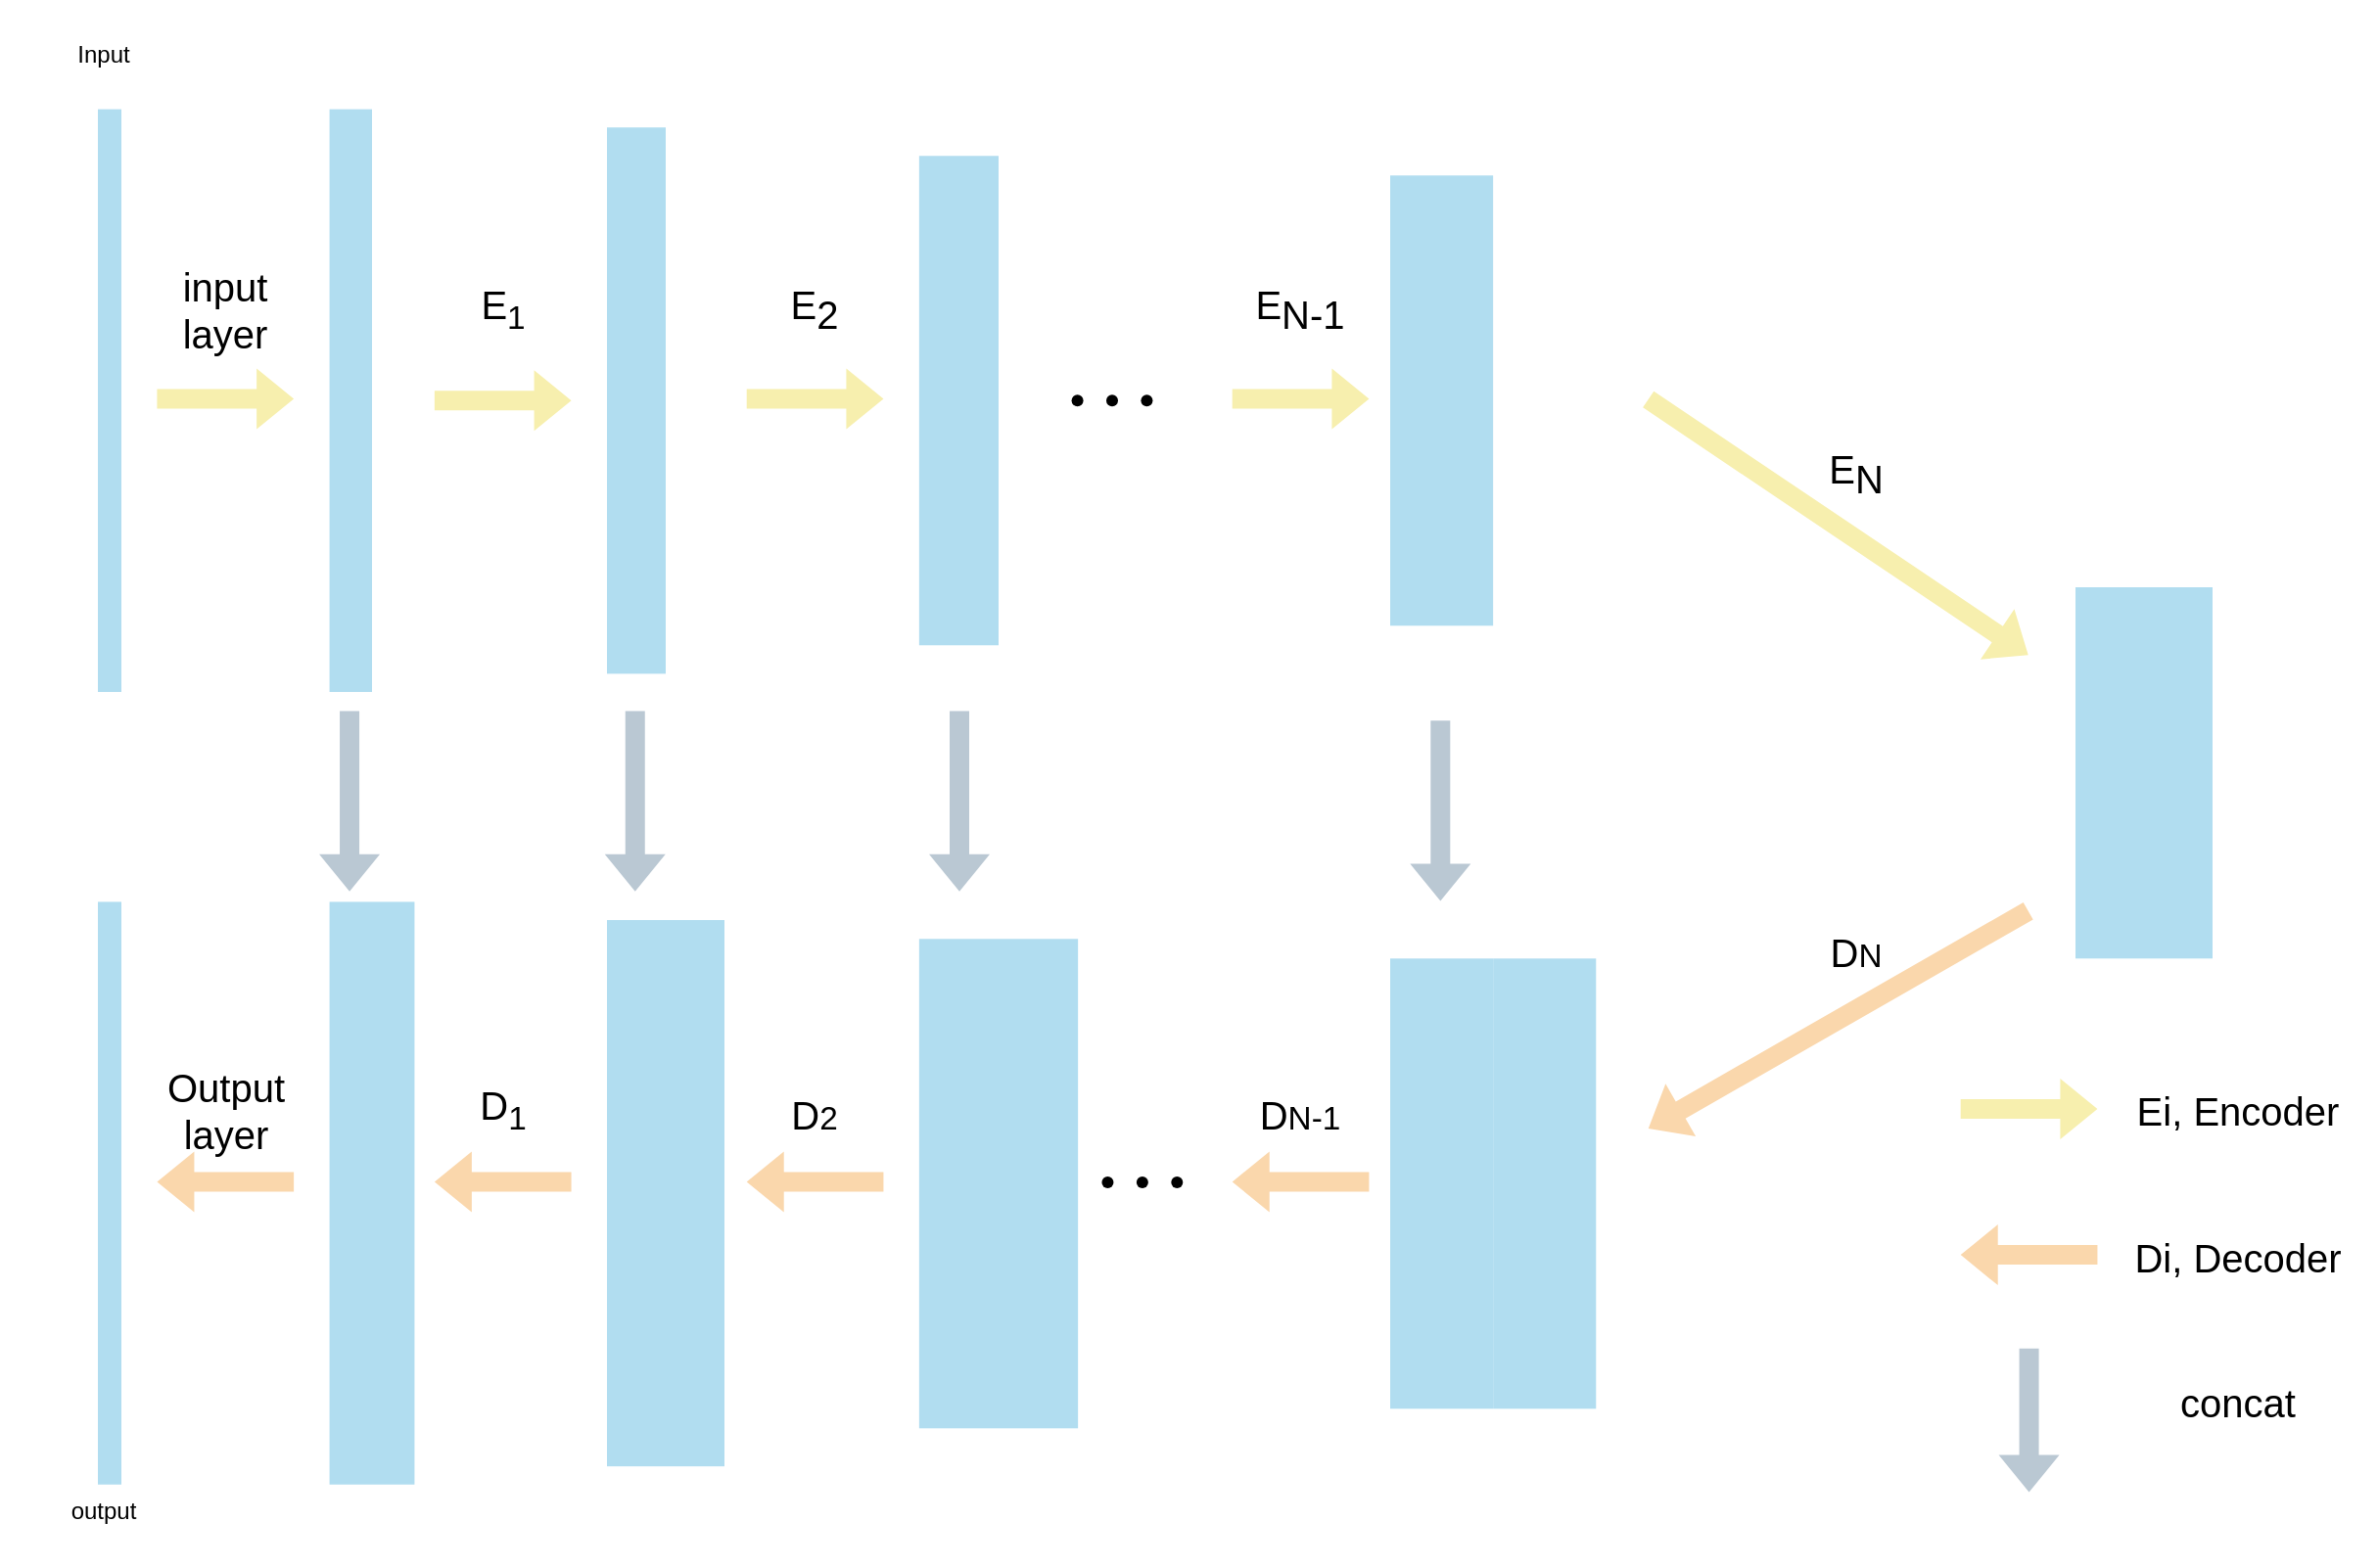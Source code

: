 <mxfile version="24.2.0" type="github">
  <diagram name="第 1 页" id="X7zsklJzZhZyyLIHyMu6">
    <mxGraphModel dx="1303" dy="711" grid="1" gridSize="10" guides="1" tooltips="1" connect="1" arrows="1" fold="1" page="1" pageScale="1" pageWidth="1600" pageHeight="900" math="0" shadow="0">
      <root>
        <mxCell id="0" />
        <mxCell id="1" parent="0" />
        <mxCell id="IN495iSGl3dmshIJW0Bv-1" value="" style="rounded=0;whiteSpace=wrap;html=1;fillColor=#b1ddf0;strokeColor=none;align=center;verticalAlign=middle;fontFamily=Helvetica;fontSize=12;fontColor=default;" parent="1" vertex="1">
          <mxGeometry x="348.29" y="65.81" width="21.71" height="297.67" as="geometry" />
        </mxCell>
        <mxCell id="IN495iSGl3dmshIJW0Bv-2" value="Input" style="text;html=1;align=center;verticalAlign=middle;whiteSpace=wrap;rounded=0;" parent="1" vertex="1">
          <mxGeometry x="180" y="10" width="106.286" height="55.814" as="geometry" />
        </mxCell>
        <mxCell id="IN495iSGl3dmshIJW0Bv-3" value="" style="rounded=0;whiteSpace=wrap;html=1;fillColor=#b1ddf0;strokeColor=none;align=center;verticalAlign=middle;fontFamily=Helvetica;fontSize=12;fontColor=default;" parent="1" vertex="1">
          <mxGeometry x="490" y="75.11" width="30" height="279.07" as="geometry" />
        </mxCell>
        <mxCell id="IN495iSGl3dmshIJW0Bv-4" value="" style="rounded=0;whiteSpace=wrap;html=1;fillColor=#b1ddf0;strokeColor=none;" parent="1" vertex="1">
          <mxGeometry x="649.43" y="89.64" width="40.57" height="250" as="geometry" />
        </mxCell>
        <mxCell id="IN495iSGl3dmshIJW0Bv-5" value="" style="shape=flexArrow;endArrow=classic;html=1;rounded=0;fillColor=#F7EFAE;strokeColor=none;" parent="1" edge="1">
          <mxGeometry width="50" height="50" relative="1" as="geometry">
            <mxPoint x="401.429" y="214.651" as="sourcePoint" />
            <mxPoint x="472.286" y="214.651" as="targetPoint" />
          </mxGeometry>
        </mxCell>
        <mxCell id="IN495iSGl3dmshIJW0Bv-6" value="" style="shape=flexArrow;endArrow=classic;html=1;rounded=0;fillColor=#F7EFAE;strokeColor=none;" parent="1" edge="1">
          <mxGeometry width="50" height="50" relative="1" as="geometry">
            <mxPoint x="560.857" y="213.721" as="sourcePoint" />
            <mxPoint x="631.714" y="213.721" as="targetPoint" />
          </mxGeometry>
        </mxCell>
        <mxCell id="IN495iSGl3dmshIJW0Bv-7" value="" style="shape=waypoint;sketch=0;fillStyle=solid;size=6;pointerEvents=1;points=[];fillColor=none;resizable=0;rotatable=0;perimeter=centerPerimeter;snapToPoint=1;" parent="1" vertex="1">
          <mxGeometry x="755.714" y="204.647" width="20" height="20" as="geometry" />
        </mxCell>
        <mxCell id="IN495iSGl3dmshIJW0Bv-8" value="" style="shape=waypoint;sketch=0;fillStyle=solid;size=6;pointerEvents=1;points=[];fillColor=none;resizable=0;rotatable=0;perimeter=centerPerimeter;snapToPoint=1;" parent="1" vertex="1">
          <mxGeometry x="738" y="204.647" width="20" height="20" as="geometry" />
        </mxCell>
        <mxCell id="IN495iSGl3dmshIJW0Bv-9" value="" style="shape=waypoint;sketch=0;fillStyle=solid;size=6;pointerEvents=1;points=[];fillColor=none;resizable=0;rotatable=0;perimeter=centerPerimeter;snapToPoint=1;" parent="1" vertex="1">
          <mxGeometry x="720.286" y="204.647" width="20" height="20" as="geometry" />
        </mxCell>
        <mxCell id="IN495iSGl3dmshIJW0Bv-10" value="" style="shape=flexArrow;endArrow=classic;html=1;rounded=0;fillColor=#F7EFAE;strokeColor=none;" parent="1" edge="1">
          <mxGeometry width="50" height="50" relative="1" as="geometry">
            <mxPoint x="808.857" y="213.721" as="sourcePoint" />
            <mxPoint x="879.714" y="213.721" as="targetPoint" />
          </mxGeometry>
        </mxCell>
        <mxCell id="IN495iSGl3dmshIJW0Bv-11" value="" style="rounded=0;whiteSpace=wrap;html=1;fillColor=#b1ddf0;strokeColor=none;align=center;verticalAlign=middle;fontFamily=Helvetica;fontSize=12;fontColor=default;" parent="1" vertex="1">
          <mxGeometry x="890" y="99.64" width="52.57" height="230" as="geometry" />
        </mxCell>
        <mxCell id="IN495iSGl3dmshIJW0Bv-12" value="" style="shape=flexArrow;endArrow=classic;html=1;rounded=0;fillColor=#F7EFAE;strokeColor=none;" parent="1" edge="1">
          <mxGeometry width="50" height="50" relative="1" as="geometry">
            <mxPoint x="1021.429" y="213.721" as="sourcePoint" />
            <mxPoint x="1216.286" y="344.884" as="targetPoint" />
          </mxGeometry>
        </mxCell>
        <mxCell id="IN495iSGl3dmshIJW0Bv-13" value="" style="rounded=0;whiteSpace=wrap;html=1;fillColor=#b1ddf0;strokeColor=none;align=center;verticalAlign=middle;fontFamily=Helvetica;fontSize=12;fontColor=default;gradientColor=none;" parent="1" vertex="1">
          <mxGeometry x="1240" y="310" width="70" height="189.65" as="geometry" />
        </mxCell>
        <mxCell id="IN495iSGl3dmshIJW0Bv-14" value="" style="shape=flexArrow;endArrow=classic;html=1;rounded=0;fillColor=#fad7ac;strokeColor=none;" parent="1" edge="1">
          <mxGeometry width="50" height="50" relative="1" as="geometry">
            <mxPoint x="1216.286" y="475.116" as="sourcePoint" />
            <mxPoint x="1021.429" y="586.744" as="targetPoint" />
          </mxGeometry>
        </mxCell>
        <mxCell id="IN495iSGl3dmshIJW0Bv-19" value="output" style="text;html=1;align=center;verticalAlign=middle;whiteSpace=wrap;rounded=0;" parent="1" vertex="1">
          <mxGeometry x="180" y="754.186" width="106.286" height="55.814" as="geometry" />
        </mxCell>
        <mxCell id="IN495iSGl3dmshIJW0Bv-20" value="" style="shape=flexArrow;endArrow=classic;html=1;rounded=0;fillColor=#fad7ac;strokeColor=none;align=center;verticalAlign=middle;fontFamily=Helvetica;fontSize=11;fontColor=default;labelBackgroundColor=default;" parent="1" edge="1">
          <mxGeometry width="50" height="50" relative="1" as="geometry">
            <mxPoint x="631.714" y="613.721" as="sourcePoint" />
            <mxPoint x="560.857" y="613.721" as="targetPoint" />
          </mxGeometry>
        </mxCell>
        <mxCell id="IN495iSGl3dmshIJW0Bv-21" value="" style="shape=flexArrow;endArrow=classic;html=1;rounded=0;fillColor=#fad7ac;strokeColor=none;align=center;verticalAlign=middle;fontFamily=Helvetica;fontSize=11;fontColor=default;labelBackgroundColor=default;" parent="1" edge="1">
          <mxGeometry width="50" height="50" relative="1" as="geometry">
            <mxPoint x="472.286" y="613.721" as="sourcePoint" />
            <mxPoint x="401.429" y="613.721" as="targetPoint" />
          </mxGeometry>
        </mxCell>
        <mxCell id="IN495iSGl3dmshIJW0Bv-24" value="" style="shape=waypoint;sketch=0;fillStyle=solid;size=6;pointerEvents=1;points=[];fillColor=none;resizable=0;rotatable=0;perimeter=centerPerimeter;snapToPoint=1;" parent="1" vertex="1">
          <mxGeometry x="771.144" y="603.957" width="20" height="20" as="geometry" />
        </mxCell>
        <mxCell id="IN495iSGl3dmshIJW0Bv-25" value="" style="shape=waypoint;sketch=0;fillStyle=solid;size=6;pointerEvents=1;points=[];fillColor=none;resizable=0;rotatable=0;perimeter=centerPerimeter;snapToPoint=1;" parent="1" vertex="1">
          <mxGeometry x="753.43" y="603.957" width="20" height="20" as="geometry" />
        </mxCell>
        <mxCell id="IN495iSGl3dmshIJW0Bv-26" value="" style="shape=waypoint;sketch=0;fillStyle=solid;size=6;pointerEvents=1;points=[];fillColor=none;resizable=0;rotatable=0;perimeter=centerPerimeter;snapToPoint=1;" parent="1" vertex="1">
          <mxGeometry x="735.716" y="603.957" width="20" height="20" as="geometry" />
        </mxCell>
        <mxCell id="IN495iSGl3dmshIJW0Bv-27" value="" style="shape=flexArrow;endArrow=classic;html=1;rounded=0;fillColor=#fad7ac;strokeColor=none;align=center;verticalAlign=middle;fontFamily=Helvetica;fontSize=11;fontColor=default;labelBackgroundColor=default;" parent="1" edge="1">
          <mxGeometry width="50" height="50" relative="1" as="geometry">
            <mxPoint x="879.714" y="613.721" as="sourcePoint" />
            <mxPoint x="808.857" y="613.721" as="targetPoint" />
          </mxGeometry>
        </mxCell>
        <mxCell id="IN495iSGl3dmshIJW0Bv-28" value="" style="shape=flexArrow;endArrow=classic;html=1;rounded=0;fillColor=#fad7ac;strokeColor=none;align=center;verticalAlign=middle;fontFamily=Helvetica;fontSize=11;fontColor=default;labelBackgroundColor=default;" parent="1" edge="1">
          <mxGeometry width="50" height="50" relative="1" as="geometry">
            <mxPoint x="330.571" y="613.721" as="sourcePoint" />
            <mxPoint x="259.714" y="613.721" as="targetPoint" />
          </mxGeometry>
        </mxCell>
        <mxCell id="IN495iSGl3dmshIJW0Bv-30" value="" style="shape=flexArrow;endArrow=classic;html=1;rounded=0;fillColor=#bac8d3;strokeColor=none;" parent="1" edge="1">
          <mxGeometry width="50" height="50" relative="1" as="geometry">
            <mxPoint x="915.659" y="377.681" as="sourcePoint" />
            <mxPoint x="915.659" y="470.704" as="targetPoint" />
          </mxGeometry>
        </mxCell>
        <mxCell id="IN495iSGl3dmshIJW0Bv-31" value="" style="shape=flexArrow;endArrow=classic;html=1;rounded=0;fillColor=#bac8d3;strokeColor=none;align=center;verticalAlign=middle;fontFamily=Helvetica;fontSize=11;fontColor=default;labelBackgroundColor=default;gradientColor=none;" parent="1" edge="1">
          <mxGeometry width="50" height="50" relative="1" as="geometry">
            <mxPoint x="504.376" y="372.791" as="sourcePoint" />
            <mxPoint x="504.376" y="465.814" as="targetPoint" />
          </mxGeometry>
        </mxCell>
        <mxCell id="IN495iSGl3dmshIJW0Bv-32" value="" style="shape=flexArrow;endArrow=classic;html=1;rounded=0;fillColor=#bac8d3;strokeColor=none;align=center;verticalAlign=middle;fontFamily=Helvetica;fontSize=11;fontColor=default;labelBackgroundColor=default;gradientColor=none;" parent="1" edge="1">
          <mxGeometry width="50" height="50" relative="1" as="geometry">
            <mxPoint x="358.524" y="372.791" as="sourcePoint" />
            <mxPoint x="358.524" y="465.814" as="targetPoint" />
          </mxGeometry>
        </mxCell>
        <mxCell id="IN495iSGl3dmshIJW0Bv-33" value="" style="shape=flexArrow;endArrow=classic;html=1;rounded=0;fillColor=#bac8d3;strokeColor=none;align=center;verticalAlign=middle;fontFamily=Helvetica;fontSize=11;fontColor=default;labelBackgroundColor=default;gradientColor=none;" parent="1" edge="1">
          <mxGeometry width="50" height="50" relative="1" as="geometry">
            <mxPoint x="670.004" y="372.791" as="sourcePoint" />
            <mxPoint x="670.004" y="465.814" as="targetPoint" />
          </mxGeometry>
        </mxCell>
        <mxCell id="IN495iSGl3dmshIJW0Bv-34" value="E&lt;sub&gt;1&lt;/sub&gt;" style="text;html=1;align=center;verticalAlign=middle;whiteSpace=wrap;rounded=0;fontSize=20;" parent="1" vertex="1">
          <mxGeometry x="383.714" y="140.233" width="106.286" height="55.814" as="geometry" />
        </mxCell>
        <mxCell id="IN495iSGl3dmshIJW0Bv-35" value="E&lt;sub style=&quot;font-size: 20px;&quot;&gt;N&lt;/sub&gt;" style="text;html=1;align=center;verticalAlign=middle;whiteSpace=wrap;rounded=0;fontSize=20;" parent="1" vertex="1">
          <mxGeometry x="1074.571" y="223.953" width="106.286" height="55.814" as="geometry" />
        </mxCell>
        <mxCell id="IN495iSGl3dmshIJW0Bv-36" value="E&lt;sub style=&quot;font-size: 20px;&quot;&gt;N-1&lt;/sub&gt;" style="text;html=1;align=center;verticalAlign=middle;whiteSpace=wrap;rounded=0;fontSize=20;" parent="1" vertex="1">
          <mxGeometry x="791.143" y="140.233" width="106.286" height="55.814" as="geometry" />
        </mxCell>
        <mxCell id="IN495iSGl3dmshIJW0Bv-37" value="E&lt;sub style=&quot;font-size: 20px;&quot;&gt;2&lt;/sub&gt;" style="text;html=1;align=center;verticalAlign=middle;whiteSpace=wrap;rounded=0;fontSize=20;" parent="1" vertex="1">
          <mxGeometry x="543.143" y="140.233" width="106.286" height="55.814" as="geometry" />
        </mxCell>
        <mxCell id="IN495iSGl3dmshIJW0Bv-38" value="&lt;span style=&quot;font-size: 20px;&quot;&gt;&lt;span style=&quot;vertical-align: sub; font-size: 20px;&quot;&gt;D&lt;/span&gt;&lt;sub&gt;N&lt;/sub&gt;&lt;/span&gt;" style="text;html=1;align=center;verticalAlign=middle;whiteSpace=wrap;rounded=0;fontSize=20;" parent="1" vertex="1">
          <mxGeometry x="1074.571" y="465.812" width="106.286" height="55.814" as="geometry" />
        </mxCell>
        <mxCell id="IN495iSGl3dmshIJW0Bv-39" value="&lt;span style=&quot;font-size: 20px;&quot;&gt;&lt;span style=&quot;vertical-align: sub; font-size: 20px;&quot;&gt;D&lt;/span&gt;&lt;sub&gt;N-1&lt;/sub&gt;&lt;/span&gt;" style="text;html=1;align=center;verticalAlign=middle;whiteSpace=wrap;rounded=0;fontSize=20;" parent="1" vertex="1">
          <mxGeometry x="791.143" y="549.533" width="106.286" height="55.814" as="geometry" />
        </mxCell>
        <mxCell id="IN495iSGl3dmshIJW0Bv-40" value="&lt;span style=&quot;font-size: 20px;&quot;&gt;&lt;span style=&quot;vertical-align: sub; font-size: 20px;&quot;&gt;D&lt;/span&gt;&lt;sub&gt;2&lt;/sub&gt;&lt;/span&gt;" style="text;html=1;align=center;verticalAlign=middle;whiteSpace=wrap;rounded=0;fontSize=12;fontFamily=Helvetica;fontColor=default;" parent="1" vertex="1">
          <mxGeometry x="543.143" y="549.533" width="106.286" height="55.814" as="geometry" />
        </mxCell>
        <mxCell id="IN495iSGl3dmshIJW0Bv-41" value="&lt;font style=&quot;font-size: 20px;&quot;&gt;D&lt;sub&gt;1&lt;/sub&gt;&lt;/font&gt;" style="text;html=1;align=center;verticalAlign=middle;whiteSpace=wrap;rounded=0;" parent="1" vertex="1">
          <mxGeometry x="383.714" y="549.535" width="106.286" height="55.814" as="geometry" />
        </mxCell>
        <mxCell id="IN495iSGl3dmshIJW0Bv-42" value="Output layer" style="text;html=1;align=center;verticalAlign=middle;whiteSpace=wrap;rounded=0;fontSize=20;" parent="1" vertex="1">
          <mxGeometry x="259.714" y="549.533" width="70.857" height="55.814" as="geometry" />
        </mxCell>
        <mxCell id="IN495iSGl3dmshIJW0Bv-43" value="" style="shape=flexArrow;endArrow=classic;html=1;rounded=0;fillColor=#F7EFAE;strokeColor=none;" parent="1" edge="1">
          <mxGeometry width="50" height="50" relative="1" as="geometry">
            <mxPoint x="1180.857" y="576.512" as="sourcePoint" />
            <mxPoint x="1251.714" y="576.512" as="targetPoint" />
          </mxGeometry>
        </mxCell>
        <mxCell id="IN495iSGl3dmshIJW0Bv-44" value="Ei, Encoder" style="text;html=1;align=center;verticalAlign=middle;whiteSpace=wrap;rounded=0;fontSize=20;" parent="1" vertex="1">
          <mxGeometry x="1251.716" y="549.535" width="141.714" height="55.814" as="geometry" />
        </mxCell>
        <mxCell id="IN495iSGl3dmshIJW0Bv-46" value="Di, Decoder" style="text;html=1;align=center;verticalAlign=middle;whiteSpace=wrap;rounded=0;labelPosition=center;verticalLabelPosition=middle;fontSize=20;" parent="1" vertex="1">
          <mxGeometry x="1251.716" y="623.953" width="141.714" height="55.814" as="geometry" />
        </mxCell>
        <mxCell id="IN495iSGl3dmshIJW0Bv-47" value="" style="shape=flexArrow;endArrow=classic;html=1;rounded=0;fillColor=#fad7ac;strokeColor=none;align=center;verticalAlign=middle;fontFamily=Helvetica;fontSize=11;fontColor=default;labelBackgroundColor=default;" parent="1" edge="1">
          <mxGeometry width="50" height="50" relative="1" as="geometry">
            <mxPoint x="1251.714" y="651.06" as="sourcePoint" />
            <mxPoint x="1180.857" y="651.06" as="targetPoint" />
          </mxGeometry>
        </mxCell>
        <mxCell id="IN495iSGl3dmshIJW0Bv-48" value="" style="shape=flexArrow;endArrow=classic;html=1;rounded=0;fillColor=#bac8d3;strokeColor=none;align=center;verticalAlign=middle;fontFamily=Helvetica;fontSize=11;fontColor=default;labelBackgroundColor=default;gradientColor=none;" parent="1" edge="1">
          <mxGeometry width="50" height="50" relative="1" as="geometry">
            <mxPoint x="1216.286" y="698.372" as="sourcePoint" />
            <mxPoint x="1216.286" y="772.791" as="targetPoint" />
          </mxGeometry>
        </mxCell>
        <mxCell id="IN495iSGl3dmshIJW0Bv-49" value="concat" style="text;html=1;align=center;verticalAlign=middle;whiteSpace=wrap;rounded=0;labelPosition=center;verticalLabelPosition=middle;fontSize=20;" parent="1" vertex="1">
          <mxGeometry x="1251.716" y="698.372" width="141.714" height="55.814" as="geometry" />
        </mxCell>
        <mxCell id="IN495iSGl3dmshIJW0Bv-50" value="" style="rounded=0;whiteSpace=wrap;html=1;fillColor=#b1ddf0;strokeColor=none;align=center;verticalAlign=middle;fontFamily=Helvetica;fontSize=12;fontColor=default;" parent="1" vertex="1">
          <mxGeometry x="230" y="65.81" width="12" height="297.67" as="geometry" />
        </mxCell>
        <mxCell id="IN495iSGl3dmshIJW0Bv-52" value="" style="shape=flexArrow;endArrow=classic;html=1;rounded=0;fillColor=#F7EFAE;strokeColor=none;" parent="1" edge="1">
          <mxGeometry width="50" height="50" relative="1" as="geometry">
            <mxPoint x="259.714" y="213.721" as="sourcePoint" />
            <mxPoint x="330.571" y="213.721" as="targetPoint" />
          </mxGeometry>
        </mxCell>
        <mxCell id="IN495iSGl3dmshIJW0Bv-53" value="input&lt;div style=&quot;font-size: 20px;&quot;&gt;layer&lt;/div&gt;" style="text;html=1;align=center;verticalAlign=middle;whiteSpace=wrap;rounded=0;fontSize=20;" parent="1" vertex="1">
          <mxGeometry x="242" y="140.233" width="106.286" height="55.814" as="geometry" />
        </mxCell>
        <mxCell id="xY1pizkvRSEvFk3QHa3Q-3" value="" style="rounded=0;whiteSpace=wrap;html=1;fillColor=#b1ddf0;strokeColor=none;" vertex="1" parent="1">
          <mxGeometry x="649.43" y="489.65" width="40.57" height="250" as="geometry" />
        </mxCell>
        <mxCell id="xY1pizkvRSEvFk3QHa3Q-4" value="" style="rounded=0;whiteSpace=wrap;html=1;fillColor=#b1ddf0;strokeColor=none;" vertex="1" parent="1">
          <mxGeometry x="690" y="489.65" width="40.57" height="250" as="geometry" />
        </mxCell>
        <mxCell id="xY1pizkvRSEvFk3QHa3Q-5" value="" style="rounded=0;whiteSpace=wrap;html=1;fillColor=#b1ddf0;strokeColor=none;align=center;verticalAlign=middle;fontFamily=Helvetica;fontSize=12;fontColor=default;" vertex="1" parent="1">
          <mxGeometry x="490" y="480" width="30" height="279.07" as="geometry" />
        </mxCell>
        <mxCell id="xY1pizkvRSEvFk3QHa3Q-6" value="" style="rounded=0;whiteSpace=wrap;html=1;fillColor=#b1ddf0;strokeColor=none;align=center;verticalAlign=middle;fontFamily=Helvetica;fontSize=12;fontColor=default;" vertex="1" parent="1">
          <mxGeometry x="348.29" y="470.7" width="21.71" height="297.67" as="geometry" />
        </mxCell>
        <mxCell id="xY1pizkvRSEvFk3QHa3Q-7" value="" style="rounded=0;whiteSpace=wrap;html=1;fillColor=#b1ddf0;strokeColor=none;align=center;verticalAlign=middle;fontFamily=Helvetica;fontSize=12;fontColor=default;" vertex="1" parent="1">
          <mxGeometry x="230" y="470.7" width="12" height="297.67" as="geometry" />
        </mxCell>
        <mxCell id="xY1pizkvRSEvFk3QHa3Q-8" value="" style="rounded=0;whiteSpace=wrap;html=1;fillColor=#b1ddf0;strokeColor=none;align=center;verticalAlign=middle;fontFamily=Helvetica;fontSize=12;fontColor=default;" vertex="1" parent="1">
          <mxGeometry x="370" y="470.7" width="21.71" height="297.67" as="geometry" />
        </mxCell>
        <mxCell id="xY1pizkvRSEvFk3QHa3Q-9" value="" style="rounded=0;whiteSpace=wrap;html=1;fillColor=#b1ddf0;strokeColor=none;align=center;verticalAlign=middle;fontFamily=Helvetica;fontSize=12;fontColor=default;" vertex="1" parent="1">
          <mxGeometry x="520" y="480" width="30" height="279.07" as="geometry" />
        </mxCell>
        <mxCell id="xY1pizkvRSEvFk3QHa3Q-10" value="" style="rounded=0;whiteSpace=wrap;html=1;fillColor=#b1ddf0;strokeColor=none;align=center;verticalAlign=middle;fontFamily=Helvetica;fontSize=12;fontColor=default;" vertex="1" parent="1">
          <mxGeometry x="890" y="499.65" width="52.57" height="230" as="geometry" />
        </mxCell>
        <mxCell id="xY1pizkvRSEvFk3QHa3Q-11" value="" style="rounded=0;whiteSpace=wrap;html=1;fillColor=#b1ddf0;strokeColor=none;align=center;verticalAlign=middle;fontFamily=Helvetica;fontSize=12;fontColor=default;" vertex="1" parent="1">
          <mxGeometry x="942.57" y="499.65" width="52.57" height="230" as="geometry" />
        </mxCell>
      </root>
    </mxGraphModel>
  </diagram>
</mxfile>
